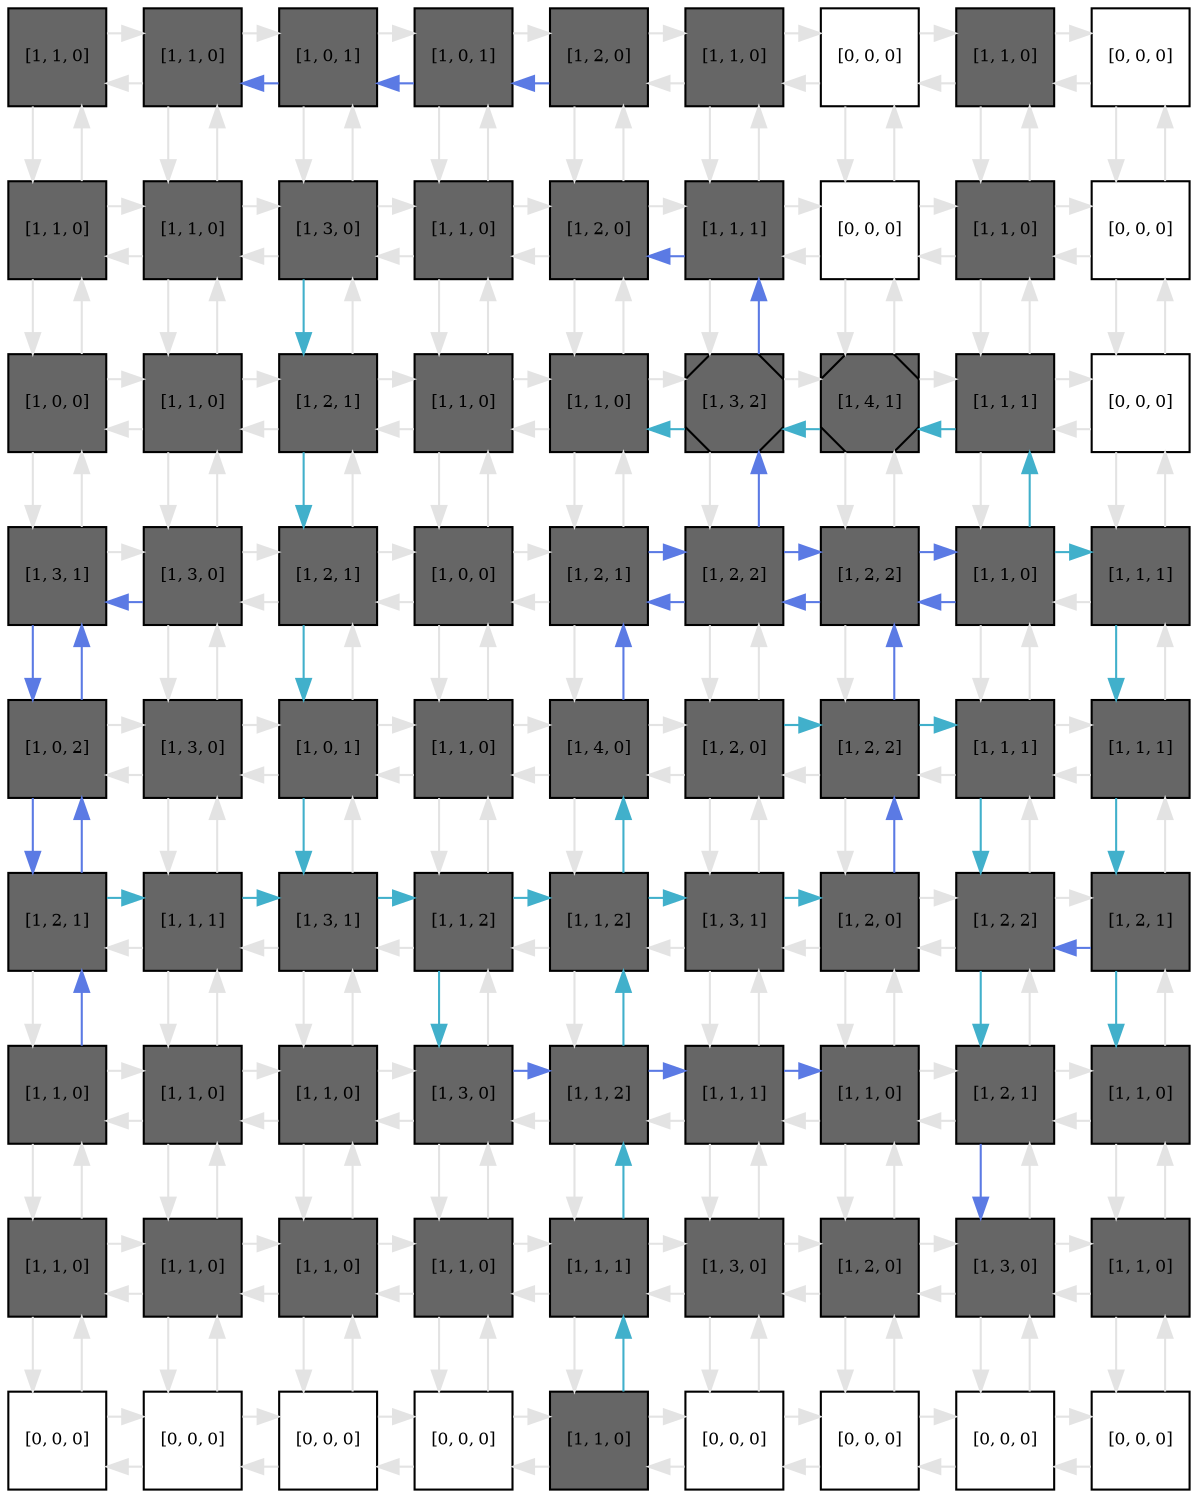 digraph layout  {
rankdir=TB;
splines=ortho;
node [fixedsize=false, style=filled, width="0.6"];
edge [constraint=false];
0 [fillcolor="#666666", fontsize=8, label="[1, 1, 0]", shape=square, tooltip="name:  ECM ,\nin_degree: 2,\nout_degree: 2"];
1 [fillcolor="#666666", fontsize=8, label="[1, 1, 0]", shape=square, tooltip="name:  MMP1_10 ,\nin_degree: 3,\nout_degree: 3"];
2 [fillcolor="#666666", fontsize=8, label="[1, 0, 1]", shape=square, tooltip="name:  AKAP12 ,\nin_degree: 3,\nout_degree: 3"];
3 [fillcolor="#666666", fontsize=8, label="[1, 0, 1]", shape=square, tooltip="name:  PAI-1 ,\nin_degree: 3,\nout_degree: 3"];
4 [fillcolor="#666666", fontsize=8, label="[1, 2, 0]", shape=square, tooltip="name:  Plasmin ,\nin_degree: 3,\nout_degree: 3"];
5 [fillcolor="#666666", fontsize=8, label="[1, 1, 0]", shape=square, tooltip="name:  uPA ,\nin_degree: 3,\nout_degree: 3"];
6 [fillcolor="#FFFFFF", fontsize=8, label="[0, 0, 0]", shape=square, tooltip="name: None,\nin_degree: 3,\nout_degree: 3"];
7 [fillcolor="#666666", fontsize=8, label="[1, 1, 0]", shape=square, tooltip="name:  CREB ,\nin_degree: 3,\nout_degree: 3"];
8 [fillcolor="#FFFFFF", fontsize=8, label="[0, 0, 0]", shape=square, tooltip="name: None,\nin_degree: 2,\nout_degree: 2"];
9 [fillcolor="#666666", fontsize=8, label="[1, 1, 0]", shape=square, tooltip="name:  Integrins ,\nin_degree: 3,\nout_degree: 3"];
10 [fillcolor="#666666", fontsize=8, label="[1, 1, 0]", shape=square, tooltip="name:  DAG ,\nin_degree: 4,\nout_degree: 4"];
11 [fillcolor="#666666", fontsize=8, label="[1, 3, 0]", shape=square, tooltip="name:  PKC ,\nin_degree: 4,\nout_degree: 4"];
12 [fillcolor="#666666", fontsize=8, label="[1, 1, 0]", shape=square, tooltip="name:  Ca ,\nin_degree: 4,\nout_degree: 4"];
13 [fillcolor="#666666", fontsize=8, label="[1, 2, 0]", shape=square, tooltip="name:  AP1 ,\nin_degree: 4,\nout_degree: 4"];
14 [fillcolor="#666666", fontsize=8, label="[1, 1, 1]", shape=square, tooltip="name:  uPAR ,\nin_degree: 4,\nout_degree: 4"];
15 [fillcolor="#FFFFFF", fontsize=8, label="[0, 0, 0]", shape=square, tooltip="name: None,\nin_degree: 4,\nout_degree: 4"];
16 [fillcolor="#666666", fontsize=8, label="[1, 1, 0]", shape=square, tooltip="name:  RSK ,\nin_degree: 4,\nout_degree: 4"];
17 [fillcolor="#FFFFFF", fontsize=8, label="[0, 0, 0]", shape=square, tooltip="name: None,\nin_degree: 3,\nout_degree: 3"];
18 [fillcolor="#666666", fontsize=8, label="[1, 0, 0]", shape=square, tooltip="name:  HGF ,\nin_degree: 3,\nout_degree: 3"];
19 [fillcolor="#666666", fontsize=8, label="[1, 1, 0]", shape=square, tooltip="name:  MET ,\nin_degree: 4,\nout_degree: 4"];
20 [fillcolor="#666666", fontsize=8, label="[1, 2, 1]", shape=square, tooltip="name:  PLC_g ,\nin_degree: 4,\nout_degree: 4"];
21 [fillcolor="#666666", fontsize=8, label="[1, 1, 0]", shape=square, tooltip="name:  IP3 ,\nin_degree: 4,\nout_degree: 4"];
22 [fillcolor="#666666", fontsize=8, label="[1, 1, 0]", shape=square, tooltip="name:  cFOS ,\nin_degree: 4,\nout_degree: 4"];
23 [fillcolor="#666666", fontsize=8, label="[1, 3, 2]", shape=Msquare, tooltip="name:  PTGS2 ,\nin_degree: 4,\nout_degree: 4"];
24 [fillcolor="#666666", fontsize=8, label="[1, 4, 1]", shape=Msquare, tooltip="name:  CellMigration ,\nin_degree: 4,\nout_degree: 4"];
25 [fillcolor="#666666", fontsize=8, label="[1, 1, 1]", shape=square, tooltip="name:  CCL20 ,\nin_degree: 4,\nout_degree: 4"];
26 [fillcolor="#FFFFFF", fontsize=8, label="[0, 0, 0]", shape=square, tooltip="name: None,\nin_degree: 3,\nout_degree: 3"];
27 [fillcolor="#666666", fontsize=8, label="[1, 3, 1]", shape=square, tooltip="name:  Fak ,\nin_degree: 3,\nout_degree: 3"];
28 [fillcolor="#666666", fontsize=8, label="[1, 3, 0]", shape=square, tooltip="name:  PI3K ,\nin_degree: 4,\nout_degree: 4"];
29 [fillcolor="#666666", fontsize=8, label="[1, 2, 1]", shape=square, tooltip="name:  EGFR ,\nin_degree: 4,\nout_degree: 4"];
30 [fillcolor="#666666", fontsize=8, label="[1, 0, 0]", shape=square, tooltip="name:  EGF ,\nin_degree: 4,\nout_degree: 4"];
31 [fillcolor="#666666", fontsize=8, label="[1, 2, 1]", shape=square, tooltip="name:  HBEGF ,\nin_degree: 4,\nout_degree: 4"];
32 [fillcolor="#666666", fontsize=8, label="[1, 2, 2]", shape=square, tooltip="name:  cJUN ,\nin_degree: 4,\nout_degree: 4"];
33 [fillcolor="#666666", fontsize=8, label="[1, 2, 2]", shape=square, tooltip="name:  CTGF ,\nin_degree: 4,\nout_degree: 4"];
34 [fillcolor="#666666", fontsize=8, label="[1, 1, 0]", shape=square, tooltip="name:  Erk ,\nin_degree: 4,\nout_degree: 4"];
35 [fillcolor="#666666", fontsize=8, label="[1, 1, 1]", shape=square, tooltip="name:  cMYC ,\nin_degree: 3,\nout_degree: 3"];
36 [fillcolor="#666666", fontsize=8, label="[1, 0, 2]", shape=square, tooltip="name:  PTEN ,\nin_degree: 3,\nout_degree: 3"];
37 [fillcolor="#666666", fontsize=8, label="[1, 3, 0]", shape=square, tooltip="name:  Shc ,\nin_degree: 4,\nout_degree: 4"];
38 [fillcolor="#666666", fontsize=8, label="[1, 0, 1]", shape=square, tooltip="name:  DUSP1 ,\nin_degree: 4,\nout_degree: 4"];
39 [fillcolor="#666666", fontsize=8, label="[1, 1, 0]", shape=square, tooltip="name:  PAK1 ,\nin_degree: 4,\nout_degree: 4"];
40 [fillcolor="#666666", fontsize=8, label="[1, 4, 0]", shape=square, tooltip="name:  p38 ,\nin_degree: 4,\nout_degree: 4"];
41 [fillcolor="#666666", fontsize=8, label="[1, 2, 0]", shape=square, tooltip="name:  ATF2 ,\nin_degree: 4,\nout_degree: 4"];
42 [fillcolor="#666666", fontsize=8, label="[1, 2, 2]", shape=square, tooltip="name:  IL8 ,\nin_degree: 4,\nout_degree: 4"];
43 [fillcolor="#666666", fontsize=8, label="[1, 1, 1]", shape=square, tooltip="name:  EGR1 ,\nin_degree: 4,\nout_degree: 4"];
44 [fillcolor="#666666", fontsize=8, label="[1, 1, 1]", shape=square, tooltip="name:  ETS ,\nin_degree: 3,\nout_degree: 3"];
45 [fillcolor="#666666", fontsize=8, label="[1, 2, 1]", shape=square, tooltip="name:  Akt ,\nin_degree: 3,\nout_degree: 3"];
46 [fillcolor="#666666", fontsize=8, label="[1, 1, 1]", shape=square, tooltip="name:  Grb2 ,\nin_degree: 4,\nout_degree: 4"];
47 [fillcolor="#666666", fontsize=8, label="[1, 3, 1]", shape=square, tooltip="name:  Raf ,\nin_degree: 4,\nout_degree: 4"];
48 [fillcolor="#666666", fontsize=8, label="[1, 1, 2]", shape=square, tooltip="name:  PAK3 ,\nin_degree: 4,\nout_degree: 4"];
49 [fillcolor="#666666", fontsize=8, label="[1, 1, 2]", shape=square, tooltip="name:  Mkk6 ,\nin_degree: 4,\nout_degree: 4"];
50 [fillcolor="#666666", fontsize=8, label="[1, 3, 1]", shape=square, tooltip="name:  JNK ,\nin_degree: 4,\nout_degree: 4"];
51 [fillcolor="#666666", fontsize=8, label="[1, 2, 0]", shape=square, tooltip="name:  Mek ,\nin_degree: 4,\nout_degree: 4"];
52 [fillcolor="#666666", fontsize=8, label="[1, 2, 2]", shape=square, tooltip="name:  Elk1 ,\nin_degree: 4,\nout_degree: 4"];
53 [fillcolor="#666666", fontsize=8, label="[1, 2, 1]", shape=square, tooltip="name:  CDKN2A ,\nin_degree: 3,\nout_degree: 3"];
54 [fillcolor="#666666", fontsize=8, label="[1, 1, 0]", shape=square, tooltip="name:  Rap1 ,\nin_degree: 3,\nout_degree: 3"];
55 [fillcolor="#666666", fontsize=8, label="[1, 1, 0]", shape=square, tooltip="name:  SOS ,\nin_degree: 4,\nout_degree: 4"];
56 [fillcolor="#666666", fontsize=8, label="[1, 1, 0]", shape=square, tooltip="name:  Ras ,\nin_degree: 4,\nout_degree: 4"];
57 [fillcolor="#666666", fontsize=8, label="[1, 3, 0]", shape=square, tooltip="name:  Cdc42_Rac1 ,\nin_degree: 4,\nout_degree: 4"];
58 [fillcolor="#666666", fontsize=8, label="[1, 1, 2]", shape=square, tooltip="name:  PAK2 ,\nin_degree: 4,\nout_degree: 4"];
59 [fillcolor="#666666", fontsize=8, label="[1, 1, 1]", shape=square, tooltip="name:  Mekk7 ,\nin_degree: 4,\nout_degree: 4"];
60 [fillcolor="#666666", fontsize=8, label="[1, 1, 0]", shape=square, tooltip="name:  Mekk1 ,\nin_degree: 4,\nout_degree: 4"];
61 [fillcolor="#666666", fontsize=8, label="[1, 2, 1]", shape=square, tooltip="name:  CyclinD ,\nin_degree: 4,\nout_degree: 4"];
62 [fillcolor="#666666", fontsize=8, label="[1, 1, 0]", shape=square, tooltip="name:  STAT3 ,\nin_degree: 3,\nout_degree: 3"];
63 [fillcolor="#666666", fontsize=8, label="[1, 1, 0]", shape=square, tooltip="name:  C3G ,\nin_degree: 3,\nout_degree: 3"];
64 [fillcolor="#666666", fontsize=8, label="[1, 1, 0]", shape=square, tooltip="name:  CRKL ,\nin_degree: 4,\nout_degree: 4"];
65 [fillcolor="#666666", fontsize=8, label="[1, 1, 0]", shape=square, tooltip="name:  DOCK180 ,\nin_degree: 4,\nout_degree: 4"];
66 [fillcolor="#666666", fontsize=8, label="[1, 1, 0]", shape=square, tooltip="name:  Mekk4 ,\nin_degree: 4,\nout_degree: 4"];
67 [fillcolor="#666666", fontsize=8, label="[1, 1, 1]", shape=square, tooltip="name:  MLK3 ,\nin_degree: 4,\nout_degree: 4"];
68 [fillcolor="#666666", fontsize=8, label="[1, 3, 0]", shape=square, tooltip="name:  Mkk4 ,\nin_degree: 4,\nout_degree: 4"];
69 [fillcolor="#666666", fontsize=8, label="[1, 2, 0]", shape=square, tooltip="name:  Proliferation ,\nin_degree: 4,\nout_degree: 4"];
70 [fillcolor="#666666", fontsize=8, label="[1, 3, 0]", shape=square, tooltip="name:  CDK2 ,\nin_degree: 4,\nout_degree: 4"];
71 [fillcolor="#666666", fontsize=8, label="[1, 1, 0]", shape=square, tooltip="name:  CDKN1A ,\nin_degree: 3,\nout_degree: 3"];
72 [fillcolor="#FFFFFF", fontsize=8, label="[0, 0, 0]", shape=square, tooltip="name: None,\nin_degree: 2,\nout_degree: 2"];
73 [fillcolor="#FFFFFF", fontsize=8, label="[0, 0, 0]", shape=square, tooltip="name: None,\nin_degree: 3,\nout_degree: 3"];
74 [fillcolor="#FFFFFF", fontsize=8, label="[0, 0, 0]", shape=square, tooltip="name: None,\nin_degree: 3,\nout_degree: 3"];
75 [fillcolor="#FFFFFF", fontsize=8, label="[0, 0, 0]", shape=square, tooltip="name: None,\nin_degree: 3,\nout_degree: 3"];
76 [fillcolor="#666666", fontsize=8, label="[1, 1, 0]", shape=square, tooltip="name:  Mkk3 ,\nin_degree: 3,\nout_degree: 3"];
77 [fillcolor="#FFFFFF", fontsize=8, label="[0, 0, 0]", shape=square, tooltip="name: None,\nin_degree: 3,\nout_degree: 3"];
78 [fillcolor="#FFFFFF", fontsize=8, label="[0, 0, 0]", shape=square, tooltip="name: None,\nin_degree: 3,\nout_degree: 3"];
79 [fillcolor="#FFFFFF", fontsize=8, label="[0, 0, 0]", shape=square, tooltip="name: None,\nin_degree: 3,\nout_degree: 3"];
80 [fillcolor="#FFFFFF", fontsize=8, label="[0, 0, 0]", shape=square, tooltip="name: None,\nin_degree: 2,\nout_degree: 2"];
0 -> 1  [color=grey89, style="penwidth(0.1)", tooltip=" ", weight=1];
0 -> 9  [color=grey89, style="penwidth(0.1)", tooltip=" ", weight=1];
1 -> 0  [color=grey89, style="penwidth(0.1)", tooltip=" ", weight=1];
1 -> 2  [color=grey89, style="penwidth(0.1)", tooltip=" ", weight=1];
1 -> 10  [color=grey89, style="penwidth(0.1)", tooltip=" ", weight=1];
2 -> 1  [color="#5B7AE4", style="penwidth(0.1)", tooltip="4( Plasmin ) to 1( MMP1_10 )", weight=1];
2 -> 3  [color=grey89, style="penwidth(0.1)", tooltip=" ", weight=1];
2 -> 11  [color=grey89, style="penwidth(0.1)", tooltip=" ", weight=1];
3 -> 2  [color="#5B7AE4", style="penwidth(0.1)", tooltip="4( Plasmin ) to 1( MMP1_10 )", weight=1];
3 -> 4  [color=grey89, style="penwidth(0.1)", tooltip=" ", weight=1];
3 -> 12  [color=grey89, style="penwidth(0.1)", tooltip=" ", weight=1];
4 -> 3  [color="#5B7AE4", style="penwidth(0.1)", tooltip="4( Plasmin ) to 1( MMP1_10 )", weight=1];
4 -> 5  [color=grey89, style="penwidth(0.1)", tooltip=" ", weight=1];
4 -> 13  [color=grey89, style="penwidth(0.1)", tooltip=" ", weight=1];
5 -> 4  [color=grey89, style="penwidth(0.1)", tooltip=" ", weight=1];
5 -> 6  [color=grey89, style="penwidth(0.1)", tooltip=" ", weight=1];
5 -> 14  [color=grey89, style="penwidth(0.1)", tooltip=" ", weight=1];
6 -> 5  [color=grey89, style="penwidth(0.1)", tooltip=" ", weight=1];
6 -> 7  [color=grey89, style="penwidth(0.1)", tooltip=" ", weight=1];
6 -> 15  [color=grey89, style="penwidth(0.1)", tooltip=" ", weight=1];
7 -> 6  [color=grey89, style="penwidth(0.1)", tooltip=" ", weight=1];
7 -> 8  [color=grey89, style="penwidth(0.1)", tooltip=" ", weight=1];
7 -> 16  [color=grey89, style="penwidth(0.1)", tooltip=" ", weight=1];
8 -> 7  [color=grey89, style="penwidth(0.1)", tooltip=" ", weight=1];
8 -> 17  [color=grey89, style="penwidth(0.1)", tooltip=" ", weight=1];
9 -> 0  [color=grey89, style="penwidth(0.1)", tooltip=" ", weight=1];
9 -> 10  [color=grey89, style="penwidth(0.1)", tooltip=" ", weight=1];
9 -> 18  [color=grey89, style="penwidth(0.1)", tooltip=" ", weight=1];
10 -> 1  [color=grey89, style="penwidth(0.1)", tooltip=" ", weight=1];
10 -> 9  [color=grey89, style="penwidth(0.1)", tooltip=" ", weight=1];
10 -> 11  [color=grey89, style="penwidth(0.1)", tooltip=" ", weight=1];
10 -> 19  [color=grey89, style="penwidth(0.1)", tooltip=" ", weight=1];
11 -> 2  [color=grey89, style="penwidth(0.1)", tooltip=" ", weight=1];
11 -> 10  [color=grey89, style="penwidth(0.1)", tooltip=" ", weight=1];
11 -> 12  [color=grey89, style="penwidth(0.1)", tooltip=" ", weight=1];
11 -> 20  [color="#41B0CB", style="penwidth(0.1)", tooltip="11( PKC ) to 47( Raf )", weight=1];
12 -> 3  [color=grey89, style="penwidth(0.1)", tooltip=" ", weight=1];
12 -> 11  [color=grey89, style="penwidth(0.1)", tooltip=" ", weight=1];
12 -> 13  [color=grey89, style="penwidth(0.1)", tooltip=" ", weight=1];
12 -> 21  [color=grey89, style="penwidth(0.1)", tooltip=" ", weight=1];
13 -> 4  [color=grey89, style="penwidth(0.1)", tooltip=" ", weight=1];
13 -> 12  [color=grey89, style="penwidth(0.1)", tooltip=" ", weight=1];
13 -> 14  [color=grey89, style="penwidth(0.1)", tooltip=" ", weight=1];
13 -> 22  [color=grey89, style="penwidth(0.1)", tooltip=" ", weight=1];
14 -> 5  [color=grey89, style="penwidth(0.1)", tooltip=" ", weight=1];
14 -> 13  [color="#5B7AE4", style="penwidth(0.1)", tooltip="32( cJUN ) to 13( AP1 )", weight=1];
14 -> 15  [color=grey89, style="penwidth(0.1)", tooltip=" ", weight=1];
14 -> 23  [color=grey89, style="penwidth(0.1)", tooltip=" ", weight=1];
15 -> 6  [color=grey89, style="penwidth(0.1)", tooltip=" ", weight=1];
15 -> 14  [color=grey89, style="penwidth(0.1)", tooltip=" ", weight=1];
15 -> 16  [color=grey89, style="penwidth(0.1)", tooltip=" ", weight=1];
15 -> 24  [color=grey89, style="penwidth(0.1)", tooltip=" ", weight=1];
16 -> 7  [color=grey89, style="penwidth(0.1)", tooltip=" ", weight=1];
16 -> 15  [color=grey89, style="penwidth(0.1)", tooltip=" ", weight=1];
16 -> 17  [color=grey89, style="penwidth(0.1)", tooltip=" ", weight=1];
16 -> 25  [color=grey89, style="penwidth(0.1)", tooltip=" ", weight=1];
17 -> 8  [color=grey89, style="penwidth(0.1)", tooltip=" ", weight=1];
17 -> 16  [color=grey89, style="penwidth(0.1)", tooltip=" ", weight=1];
17 -> 26  [color=grey89, style="penwidth(0.1)", tooltip=" ", weight=1];
18 -> 9  [color=grey89, style="penwidth(0.1)", tooltip=" ", weight=1];
18 -> 19  [color=grey89, style="penwidth(0.1)", tooltip=" ", weight=1];
18 -> 27  [color=grey89, style="penwidth(0.1)", tooltip=" ", weight=1];
19 -> 10  [color=grey89, style="penwidth(0.1)", tooltip=" ", weight=1];
19 -> 18  [color=grey89, style="penwidth(0.1)", tooltip=" ", weight=1];
19 -> 20  [color=grey89, style="penwidth(0.1)", tooltip=" ", weight=1];
19 -> 28  [color=grey89, style="penwidth(0.1)", tooltip=" ", weight=1];
20 -> 11  [color=grey89, style="penwidth(0.1)", tooltip=" ", weight=1];
20 -> 19  [color=grey89, style="penwidth(0.1)", tooltip=" ", weight=1];
20 -> 21  [color=grey89, style="penwidth(0.1)", tooltip=" ", weight=1];
20 -> 29  [color="#41B0CB", style="penwidth(0.1)", tooltip="11( PKC ) to 47( Raf )", weight=1];
21 -> 12  [color=grey89, style="penwidth(0.1)", tooltip=" ", weight=1];
21 -> 20  [color=grey89, style="penwidth(0.1)", tooltip=" ", weight=1];
21 -> 22  [color=grey89, style="penwidth(0.1)", tooltip=" ", weight=1];
21 -> 30  [color=grey89, style="penwidth(0.1)", tooltip=" ", weight=1];
22 -> 13  [color=grey89, style="penwidth(0.1)", tooltip=" ", weight=1];
22 -> 21  [color=grey89, style="penwidth(0.1)", tooltip=" ", weight=1];
22 -> 23  [color=grey89, style="penwidth(0.1)", tooltip=" ", weight=1];
22 -> 31  [color=grey89, style="penwidth(0.1)", tooltip=" ", weight=1];
23 -> 14  [color="#5B7AE4", style="penwidth(0.1)", tooltip="32( cJUN ) to 13( AP1 )", weight=1];
23 -> 22  [color="#41B0CB", style="penwidth(0.1)", tooltip="34( Erk ) to 22( cFOS )", weight=1];
23 -> 24  [color=grey89, style="penwidth(0.1)", tooltip=" ", weight=1];
23 -> 32  [color=grey89, style="penwidth(0.1)", tooltip=" ", weight=1];
24 -> 15  [color=grey89, style="penwidth(0.1)", tooltip=" ", weight=1];
24 -> 23  [color="#41B0CB", style="penwidth(0.1)", tooltip="34( Erk ) to 22( cFOS )", weight=1];
24 -> 25  [color=grey89, style="penwidth(0.1)", tooltip=" ", weight=1];
24 -> 33  [color=grey89, style="penwidth(0.1)", tooltip=" ", weight=1];
25 -> 16  [color=grey89, style="penwidth(0.1)", tooltip=" ", weight=1];
25 -> 24  [color="#41B0CB", style="penwidth(0.1)", tooltip="34( Erk ) to 22( cFOS )", weight=1];
25 -> 26  [color=grey89, style="penwidth(0.1)", tooltip=" ", weight=1];
25 -> 34  [color=grey89, style="penwidth(0.1)", tooltip=" ", weight=1];
26 -> 17  [color=grey89, style="penwidth(0.1)", tooltip=" ", weight=1];
26 -> 25  [color=grey89, style="penwidth(0.1)", tooltip=" ", weight=1];
26 -> 35  [color=grey89, style="penwidth(0.1)", tooltip=" ", weight=1];
27 -> 18  [color=grey89, style="penwidth(0.1)", tooltip=" ", weight=1];
27 -> 28  [color=grey89, style="penwidth(0.1)", tooltip=" ", weight=1];
27 -> 36  [color="#5B7AE4", style="penwidth(0.1)", tooltip="28( PI3K ) to 45( Akt )", weight=1];
28 -> 19  [color=grey89, style="penwidth(0.1)", tooltip=" ", weight=1];
28 -> 27  [color="#5B7AE4", style="penwidth(0.1)", tooltip="28( PI3K ) to 45( Akt )", weight=1];
28 -> 29  [color=grey89, style="penwidth(0.1)", tooltip=" ", weight=1];
28 -> 37  [color=grey89, style="penwidth(0.1)", tooltip=" ", weight=1];
29 -> 20  [color=grey89, style="penwidth(0.1)", tooltip=" ", weight=1];
29 -> 28  [color=grey89, style="penwidth(0.1)", tooltip=" ", weight=1];
29 -> 30  [color=grey89, style="penwidth(0.1)", tooltip=" ", weight=1];
29 -> 38  [color="#41B0CB", style="penwidth(0.1)", tooltip="11( PKC ) to 47( Raf )", weight=1];
30 -> 21  [color=grey89, style="penwidth(0.1)", tooltip=" ", weight=1];
30 -> 29  [color=grey89, style="penwidth(0.1)", tooltip=" ", weight=1];
30 -> 31  [color=grey89, style="penwidth(0.1)", tooltip=" ", weight=1];
30 -> 39  [color=grey89, style="penwidth(0.1)", tooltip=" ", weight=1];
31 -> 22  [color=grey89, style="penwidth(0.1)", tooltip=" ", weight=1];
31 -> 30  [color=grey89, style="penwidth(0.1)", tooltip=" ", weight=1];
31 -> 32  [color="#5B7AE4", style="penwidth(0.1)", tooltip="40( p38 ) to 33( CTGF )", weight=1];
31 -> 40  [color=grey89, style="penwidth(0.1)", tooltip=" ", weight=1];
32 -> 23  [color="#5B7AE4", style="penwidth(0.1)", tooltip="32( cJUN ) to 13( AP1 )", weight=1];
32 -> 31  [color="#5B7AE4", style="penwidth(0.1)", tooltip="34( Erk ) to 31( HBEGF )", weight=1];
32 -> 33  [color="#5B7AE4", style="penwidth(0.1)", tooltip="40( p38 ) to 33( CTGF )", weight=1];
32 -> 41  [color=grey89, style="penwidth(0.1)", tooltip=" ", weight=1];
33 -> 24  [color=grey89, style="penwidth(0.1)", tooltip=" ", weight=1];
33 -> 32  [color="#5B7AE4", style="penwidth(0.1)", tooltip="34( Erk ) to 31( HBEGF )", weight=1];
33 -> 34  [color="#5B7AE4", style="penwidth(0.1)", tooltip="51( Mek ) to 34( Erk )", weight=1];
33 -> 42  [color=grey89, style="penwidth(0.1)", tooltip=" ", weight=1];
34 -> 25  [color="#41B0CB", style="penwidth(0.1)", tooltip="34( Erk ) to 22( cFOS )", weight=1];
34 -> 33  [color="#5B7AE4", style="penwidth(0.1)", tooltip="34( Erk ) to 31( HBEGF )", weight=1];
34 -> 35  [color="#41B0CB", style="penwidth(0.1)", tooltip="34( Erk ) to 62( STAT3 )", weight=1];
34 -> 43  [color=grey89, style="penwidth(0.1)", tooltip=" ", weight=1];
35 -> 26  [color=grey89, style="penwidth(0.1)", tooltip=" ", weight=1];
35 -> 34  [color=grey89, style="penwidth(0.1)", tooltip=" ", weight=1];
35 -> 44  [color="#41B0CB", style="penwidth(0.1)", tooltip="34( Erk ) to 62( STAT3 )", weight=1];
36 -> 27  [color="#5B7AE4", style="penwidth(0.1)", tooltip="54( Rap1 ) to 27( Fak )", weight=1];
36 -> 37  [color=grey89, style="penwidth(0.1)", tooltip=" ", weight=1];
36 -> 45  [color="#5B7AE4", style="penwidth(0.1)", tooltip="28( PI3K ) to 45( Akt )", weight=1];
37 -> 28  [color=grey89, style="penwidth(0.1)", tooltip=" ", weight=1];
37 -> 36  [color=grey89, style="penwidth(0.1)", tooltip=" ", weight=1];
37 -> 38  [color=grey89, style="penwidth(0.1)", tooltip=" ", weight=1];
37 -> 46  [color=grey89, style="penwidth(0.1)", tooltip=" ", weight=1];
38 -> 29  [color=grey89, style="penwidth(0.1)", tooltip=" ", weight=1];
38 -> 37  [color=grey89, style="penwidth(0.1)", tooltip=" ", weight=1];
38 -> 39  [color=grey89, style="penwidth(0.1)", tooltip=" ", weight=1];
38 -> 47  [color="#41B0CB", style="penwidth(0.1)", tooltip="11( PKC ) to 47( Raf )", weight=1];
39 -> 30  [color=grey89, style="penwidth(0.1)", tooltip=" ", weight=1];
39 -> 38  [color=grey89, style="penwidth(0.1)", tooltip=" ", weight=1];
39 -> 40  [color=grey89, style="penwidth(0.1)", tooltip=" ", weight=1];
39 -> 48  [color=grey89, style="penwidth(0.1)", tooltip=" ", weight=1];
40 -> 31  [color="#5B7AE4", style="penwidth(0.1)", tooltip="40( p38 ) to 33( CTGF )", weight=1];
40 -> 39  [color=grey89, style="penwidth(0.1)", tooltip=" ", weight=1];
40 -> 41  [color=grey89, style="penwidth(0.1)", tooltip=" ", weight=1];
40 -> 49  [color=grey89, style="penwidth(0.1)", tooltip=" ", weight=1];
41 -> 32  [color=grey89, style="penwidth(0.1)", tooltip=" ", weight=1];
41 -> 40  [color=grey89, style="penwidth(0.1)", tooltip=" ", weight=1];
41 -> 42  [color="#41B0CB", style="penwidth(0.1)", tooltip="41( ATF2 ) to 61( CyclinD )", weight=1];
41 -> 50  [color=grey89, style="penwidth(0.1)", tooltip=" ", weight=1];
42 -> 33  [color="#5B7AE4", style="penwidth(0.1)", tooltip="51( Mek ) to 34( Erk )", weight=1];
42 -> 41  [color=grey89, style="penwidth(0.1)", tooltip=" ", weight=1];
42 -> 43  [color="#41B0CB", style="penwidth(0.1)", tooltip="41( ATF2 ) to 61( CyclinD )", weight=1];
42 -> 51  [color=grey89, style="penwidth(0.1)", tooltip=" ", weight=1];
43 -> 34  [color=grey89, style="penwidth(0.1)", tooltip=" ", weight=1];
43 -> 42  [color=grey89, style="penwidth(0.1)", tooltip=" ", weight=1];
43 -> 44  [color=grey89, style="penwidth(0.1)", tooltip=" ", weight=1];
43 -> 52  [color="#41B0CB", style="penwidth(0.1)", tooltip="41( ATF2 ) to 61( CyclinD )", weight=1];
44 -> 35  [color=grey89, style="penwidth(0.1)", tooltip=" ", weight=1];
44 -> 43  [color=grey89, style="penwidth(0.1)", tooltip=" ", weight=1];
44 -> 53  [color="#41B0CB", style="penwidth(0.1)", tooltip="34( Erk ) to 62( STAT3 )", weight=1];
45 -> 36  [color="#5B7AE4", style="penwidth(0.1)", tooltip="54( Rap1 ) to 27( Fak )", weight=1];
45 -> 46  [color="#41B0CB", style="penwidth(0.1)", tooltip="45( Akt ) to 57( Cdc42_Rac1 )", weight=1];
45 -> 54  [color=grey89, style="penwidth(0.1)", tooltip=" ", weight=1];
46 -> 37  [color=grey89, style="penwidth(0.1)", tooltip=" ", weight=1];
46 -> 45  [color=grey89, style="penwidth(0.1)", tooltip=" ", weight=1];
46 -> 47  [color="#41B0CB", style="penwidth(0.1)", tooltip="45( Akt ) to 57( Cdc42_Rac1 )", weight=1];
46 -> 55  [color=grey89, style="penwidth(0.1)", tooltip=" ", weight=1];
47 -> 38  [color=grey89, style="penwidth(0.1)", tooltip=" ", weight=1];
47 -> 46  [color=grey89, style="penwidth(0.1)", tooltip=" ", weight=1];
47 -> 48  [color="#41B0CB", style="penwidth(0.1)", tooltip="45( Akt ) to 57( Cdc42_Rac1 )", weight=1];
47 -> 56  [color=grey89, style="penwidth(0.1)", tooltip=" ", weight=1];
48 -> 39  [color=grey89, style="penwidth(0.1)", tooltip=" ", weight=1];
48 -> 47  [color=grey89, style="penwidth(0.1)", tooltip=" ", weight=1];
48 -> 49  [color="#41B0CB", style="penwidth(0.1)", tooltip="47( Raf ) to 51( Mek )", weight=1];
48 -> 57  [color="#41B0CB", style="penwidth(0.1)", tooltip="45( Akt ) to 57( Cdc42_Rac1 )", weight=1];
49 -> 40  [color="#41B0CB", style="penwidth(0.1)", tooltip="76( Mkk3 ) to 40( p38 )", weight=1];
49 -> 48  [color=grey89, style="penwidth(0.1)", tooltip=" ", weight=1];
49 -> 50  [color="#41B0CB", style="penwidth(0.1)", tooltip="47( Raf ) to 51( Mek )", weight=1];
49 -> 58  [color=grey89, style="penwidth(0.1)", tooltip=" ", weight=1];
50 -> 41  [color=grey89, style="penwidth(0.1)", tooltip=" ", weight=1];
50 -> 49  [color=grey89, style="penwidth(0.1)", tooltip=" ", weight=1];
50 -> 51  [color="#41B0CB", style="penwidth(0.1)", tooltip="47( Raf ) to 51( Mek )", weight=1];
50 -> 59  [color=grey89, style="penwidth(0.1)", tooltip=" ", weight=1];
51 -> 42  [color="#5B7AE4", style="penwidth(0.1)", tooltip="51( Mek ) to 34( Erk )", weight=1];
51 -> 50  [color=grey89, style="penwidth(0.1)", tooltip=" ", weight=1];
51 -> 52  [color=grey89, style="penwidth(0.1)", tooltip=" ", weight=1];
51 -> 60  [color=grey89, style="penwidth(0.1)", tooltip=" ", weight=1];
52 -> 43  [color=grey89, style="penwidth(0.1)", tooltip=" ", weight=1];
52 -> 51  [color=grey89, style="penwidth(0.1)", tooltip=" ", weight=1];
52 -> 53  [color=grey89, style="penwidth(0.1)", tooltip=" ", weight=1];
52 -> 61  [color="#41B0CB", style="penwidth(0.1)", tooltip="41( ATF2 ) to 61( CyclinD )", weight=1];
53 -> 44  [color=grey89, style="penwidth(0.1)", tooltip=" ", weight=1];
53 -> 52  [color="#5B7AE4", style="penwidth(0.1)", tooltip="53( CDKN2A ) to 70( CDK2 )", weight=1];
53 -> 62  [color="#41B0CB", style="penwidth(0.1)", tooltip="34( Erk ) to 62( STAT3 )", weight=1];
54 -> 45  [color="#5B7AE4", style="penwidth(0.1)", tooltip="54( Rap1 ) to 27( Fak )", weight=1];
54 -> 55  [color=grey89, style="penwidth(0.1)", tooltip=" ", weight=1];
54 -> 63  [color=grey89, style="penwidth(0.1)", tooltip=" ", weight=1];
55 -> 46  [color=grey89, style="penwidth(0.1)", tooltip=" ", weight=1];
55 -> 54  [color=grey89, style="penwidth(0.1)", tooltip=" ", weight=1];
55 -> 56  [color=grey89, style="penwidth(0.1)", tooltip=" ", weight=1];
55 -> 64  [color=grey89, style="penwidth(0.1)", tooltip=" ", weight=1];
56 -> 47  [color=grey89, style="penwidth(0.1)", tooltip=" ", weight=1];
56 -> 55  [color=grey89, style="penwidth(0.1)", tooltip=" ", weight=1];
56 -> 57  [color=grey89, style="penwidth(0.1)", tooltip=" ", weight=1];
56 -> 65  [color=grey89, style="penwidth(0.1)", tooltip=" ", weight=1];
57 -> 48  [color=grey89, style="penwidth(0.1)", tooltip=" ", weight=1];
57 -> 56  [color=grey89, style="penwidth(0.1)", tooltip=" ", weight=1];
57 -> 58  [color="#5B7AE4", style="penwidth(0.1)", tooltip="57( Cdc42_Rac1 ) to 60( Mekk1 )", weight=1];
57 -> 66  [color=grey89, style="penwidth(0.1)", tooltip=" ", weight=1];
58 -> 49  [color="#41B0CB", style="penwidth(0.1)", tooltip="76( Mkk3 ) to 40( p38 )", weight=1];
58 -> 57  [color=grey89, style="penwidth(0.1)", tooltip=" ", weight=1];
58 -> 59  [color="#5B7AE4", style="penwidth(0.1)", tooltip="57( Cdc42_Rac1 ) to 60( Mekk1 )", weight=1];
58 -> 67  [color=grey89, style="penwidth(0.1)", tooltip=" ", weight=1];
59 -> 50  [color=grey89, style="penwidth(0.1)", tooltip=" ", weight=1];
59 -> 58  [color=grey89, style="penwidth(0.1)", tooltip=" ", weight=1];
59 -> 60  [color="#5B7AE4", style="penwidth(0.1)", tooltip="57( Cdc42_Rac1 ) to 60( Mekk1 )", weight=1];
59 -> 68  [color=grey89, style="penwidth(0.1)", tooltip=" ", weight=1];
60 -> 51  [color=grey89, style="penwidth(0.1)", tooltip=" ", weight=1];
60 -> 59  [color=grey89, style="penwidth(0.1)", tooltip=" ", weight=1];
60 -> 61  [color=grey89, style="penwidth(0.1)", tooltip=" ", weight=1];
60 -> 69  [color=grey89, style="penwidth(0.1)", tooltip=" ", weight=1];
61 -> 52  [color=grey89, style="penwidth(0.1)", tooltip=" ", weight=1];
61 -> 60  [color=grey89, style="penwidth(0.1)", tooltip=" ", weight=1];
61 -> 62  [color=grey89, style="penwidth(0.1)", tooltip=" ", weight=1];
61 -> 70  [color="#5B7AE4", style="penwidth(0.1)", tooltip="53( CDKN2A ) to 70( CDK2 )", weight=1];
62 -> 53  [color=grey89, style="penwidth(0.1)", tooltip=" ", weight=1];
62 -> 61  [color=grey89, style="penwidth(0.1)", tooltip=" ", weight=1];
62 -> 71  [color=grey89, style="penwidth(0.1)", tooltip=" ", weight=1];
63 -> 54  [color=grey89, style="penwidth(0.1)", tooltip=" ", weight=1];
63 -> 64  [color=grey89, style="penwidth(0.1)", tooltip=" ", weight=1];
63 -> 72  [color=grey89, style="penwidth(0.1)", tooltip=" ", weight=1];
64 -> 55  [color=grey89, style="penwidth(0.1)", tooltip=" ", weight=1];
64 -> 63  [color=grey89, style="penwidth(0.1)", tooltip=" ", weight=1];
64 -> 65  [color=grey89, style="penwidth(0.1)", tooltip=" ", weight=1];
64 -> 73  [color=grey89, style="penwidth(0.1)", tooltip=" ", weight=1];
65 -> 56  [color=grey89, style="penwidth(0.1)", tooltip=" ", weight=1];
65 -> 64  [color=grey89, style="penwidth(0.1)", tooltip=" ", weight=1];
65 -> 66  [color=grey89, style="penwidth(0.1)", tooltip=" ", weight=1];
65 -> 74  [color=grey89, style="penwidth(0.1)", tooltip=" ", weight=1];
66 -> 57  [color=grey89, style="penwidth(0.1)", tooltip=" ", weight=1];
66 -> 65  [color=grey89, style="penwidth(0.1)", tooltip=" ", weight=1];
66 -> 67  [color=grey89, style="penwidth(0.1)", tooltip=" ", weight=1];
66 -> 75  [color=grey89, style="penwidth(0.1)", tooltip=" ", weight=1];
67 -> 58  [color="#41B0CB", style="penwidth(0.1)", tooltip="76( Mkk3 ) to 40( p38 )", weight=1];
67 -> 66  [color=grey89, style="penwidth(0.1)", tooltip=" ", weight=1];
67 -> 68  [color=grey89, style="penwidth(0.1)", tooltip=" ", weight=1];
67 -> 76  [color=grey89, style="penwidth(0.1)", tooltip=" ", weight=1];
68 -> 59  [color=grey89, style="penwidth(0.1)", tooltip=" ", weight=1];
68 -> 67  [color=grey89, style="penwidth(0.1)", tooltip=" ", weight=1];
68 -> 69  [color=grey89, style="penwidth(0.1)", tooltip=" ", weight=1];
68 -> 77  [color=grey89, style="penwidth(0.1)", tooltip=" ", weight=1];
69 -> 60  [color=grey89, style="penwidth(0.1)", tooltip=" ", weight=1];
69 -> 68  [color=grey89, style="penwidth(0.1)", tooltip=" ", weight=1];
69 -> 70  [color=grey89, style="penwidth(0.1)", tooltip=" ", weight=1];
69 -> 78  [color=grey89, style="penwidth(0.1)", tooltip=" ", weight=1];
70 -> 61  [color=grey89, style="penwidth(0.1)", tooltip=" ", weight=1];
70 -> 69  [color=grey89, style="penwidth(0.1)", tooltip=" ", weight=1];
70 -> 71  [color=grey89, style="penwidth(0.1)", tooltip=" ", weight=1];
70 -> 79  [color=grey89, style="penwidth(0.1)", tooltip=" ", weight=1];
71 -> 62  [color=grey89, style="penwidth(0.1)", tooltip=" ", weight=1];
71 -> 70  [color=grey89, style="penwidth(0.1)", tooltip=" ", weight=1];
71 -> 80  [color=grey89, style="penwidth(0.1)", tooltip=" ", weight=1];
72 -> 63  [color=grey89, style="penwidth(0.1)", tooltip=" ", weight=1];
72 -> 73  [color=grey89, style="penwidth(0.1)", tooltip=" ", weight=1];
73 -> 64  [color=grey89, style="penwidth(0.1)", tooltip=" ", weight=1];
73 -> 72  [color=grey89, style="penwidth(0.1)", tooltip=" ", weight=1];
73 -> 74  [color=grey89, style="penwidth(0.1)", tooltip=" ", weight=1];
74 -> 65  [color=grey89, style="penwidth(0.1)", tooltip=" ", weight=1];
74 -> 73  [color=grey89, style="penwidth(0.1)", tooltip=" ", weight=1];
74 -> 75  [color=grey89, style="penwidth(0.1)", tooltip=" ", weight=1];
75 -> 66  [color=grey89, style="penwidth(0.1)", tooltip=" ", weight=1];
75 -> 74  [color=grey89, style="penwidth(0.1)", tooltip=" ", weight=1];
75 -> 76  [color=grey89, style="penwidth(0.1)", tooltip=" ", weight=1];
76 -> 67  [color="#41B0CB", style="penwidth(0.1)", tooltip="76( Mkk3 ) to 40( p38 )", weight=1];
76 -> 75  [color=grey89, style="penwidth(0.1)", tooltip=" ", weight=1];
76 -> 77  [color=grey89, style="penwidth(0.1)", tooltip=" ", weight=1];
77 -> 68  [color=grey89, style="penwidth(0.1)", tooltip=" ", weight=1];
77 -> 76  [color=grey89, style="penwidth(0.1)", tooltip=" ", weight=1];
77 -> 78  [color=grey89, style="penwidth(0.1)", tooltip=" ", weight=1];
78 -> 69  [color=grey89, style="penwidth(0.1)", tooltip=" ", weight=1];
78 -> 77  [color=grey89, style="penwidth(0.1)", tooltip=" ", weight=1];
78 -> 79  [color=grey89, style="penwidth(0.1)", tooltip=" ", weight=1];
79 -> 70  [color=grey89, style="penwidth(0.1)", tooltip=" ", weight=1];
79 -> 78  [color=grey89, style="penwidth(0.1)", tooltip=" ", weight=1];
79 -> 80  [color=grey89, style="penwidth(0.1)", tooltip=" ", weight=1];
80 -> 71  [color=grey89, style="penwidth(0.1)", tooltip=" ", weight=1];
80 -> 79  [color=grey89, style="penwidth(0.1)", tooltip=" ", weight=1];
edge [constraint=true, style=invis];

0 -> 9 -> 18 -> 27 -> 36 -> 45 -> 54 -> 63 -> 72;
1 -> 10 -> 19 -> 28 -> 37 -> 46 -> 55 -> 64 -> 73;
2 -> 11 -> 20 -> 29 -> 38 -> 47 -> 56 -> 65 -> 74;
3 -> 12 -> 21 -> 30 -> 39 -> 48 -> 57 -> 66 -> 75;
4 -> 13 -> 22 -> 31 -> 40 -> 49 -> 58 -> 67 -> 76;
5 -> 14 -> 23 -> 32 -> 41 -> 50 -> 59 -> 68 -> 77;
6 -> 15 -> 24 -> 33 -> 42 -> 51 -> 60 -> 69 -> 78;
7 -> 16 -> 25 -> 34 -> 43 -> 52 -> 61 -> 70 -> 79;
8 -> 17 -> 26 -> 35 -> 44 -> 53 -> 62 -> 71 -> 80;
rank = same {0 -> 1 -> 2 -> 3 -> 4 -> 5 -> 6 -> 7 -> 8};
rank = same {9 -> 10 -> 11 -> 12 -> 13 -> 14 -> 15 -> 16 -> 17};
rank = same {18 -> 19 -> 20 -> 21 -> 22 -> 23 -> 24 -> 25 -> 26};
rank = same {27 -> 28 -> 29 -> 30 -> 31 -> 32 -> 33 -> 34 -> 35};
rank = same {36 -> 37 -> 38 -> 39 -> 40 -> 41 -> 42 -> 43 -> 44};
rank = same {45 -> 46 -> 47 -> 48 -> 49 -> 50 -> 51 -> 52 -> 53};
rank = same {54 -> 55 -> 56 -> 57 -> 58 -> 59 -> 60 -> 61 -> 62};
rank = same {63 -> 64 -> 65 -> 66 -> 67 -> 68 -> 69 -> 70 -> 71};
rank = same {72 -> 73 -> 74 -> 75 -> 76 -> 77 -> 78 -> 79 -> 80};
}